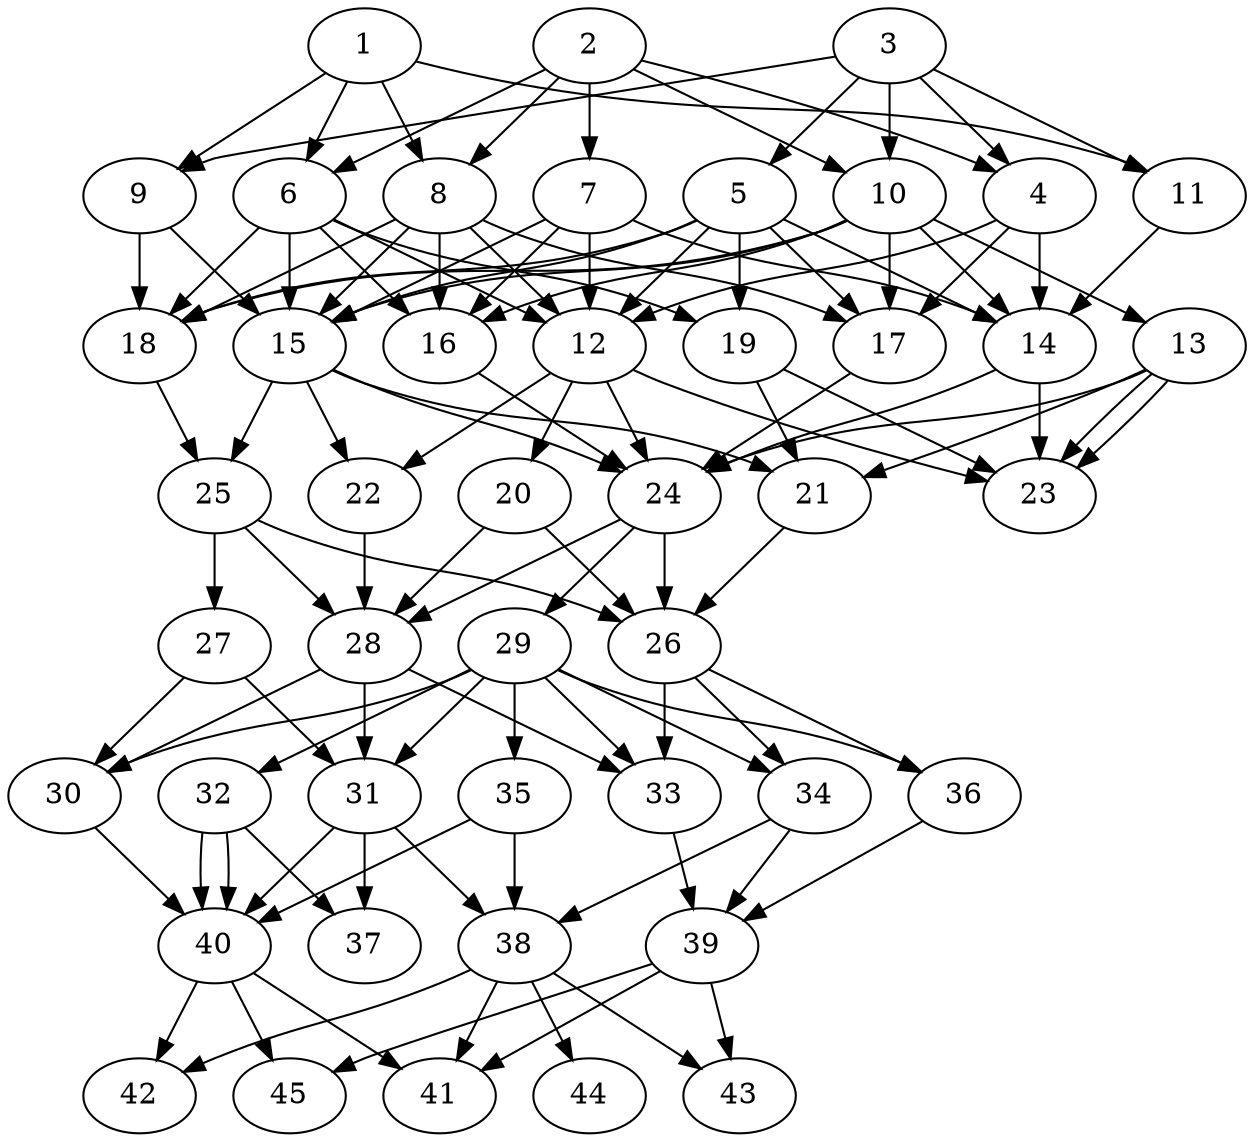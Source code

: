 // DAG automatically generated by daggen at Tue Aug  6 16:31:44 2019
// ./daggen --dot -n 45 --ccr 0.3 --fat 0.5 --regular 0.5 --density 0.7 --mindata 5242880 --maxdata 52428800 
digraph G {
  1 [size="41181867", alpha="0.11", expect_size="12354560"] 
  1 -> 6 [size ="12354560"]
  1 -> 8 [size ="12354560"]
  1 -> 9 [size ="12354560"]
  1 -> 11 [size ="12354560"]
  2 [size="66041173", alpha="0.17", expect_size="19812352"] 
  2 -> 4 [size ="19812352"]
  2 -> 6 [size ="19812352"]
  2 -> 7 [size ="19812352"]
  2 -> 8 [size ="19812352"]
  2 -> 10 [size ="19812352"]
  3 [size="105925973", alpha="0.14", expect_size="31777792"] 
  3 -> 4 [size ="31777792"]
  3 -> 5 [size ="31777792"]
  3 -> 9 [size ="31777792"]
  3 -> 10 [size ="31777792"]
  3 -> 11 [size ="31777792"]
  4 [size="46783147", alpha="0.01", expect_size="14034944"] 
  4 -> 12 [size ="14034944"]
  4 -> 14 [size ="14034944"]
  4 -> 17 [size ="14034944"]
  5 [size="28992853", alpha="0.01", expect_size="8697856"] 
  5 -> 12 [size ="8697856"]
  5 -> 14 [size ="8697856"]
  5 -> 15 [size ="8697856"]
  5 -> 17 [size ="8697856"]
  5 -> 18 [size ="8697856"]
  5 -> 19 [size ="8697856"]
  6 [size="36201813", alpha="0.11", expect_size="10860544"] 
  6 -> 12 [size ="10860544"]
  6 -> 15 [size ="10860544"]
  6 -> 16 [size ="10860544"]
  6 -> 18 [size ="10860544"]
  6 -> 19 [size ="10860544"]
  7 [size="126378667", alpha="0.05", expect_size="37913600"] 
  7 -> 12 [size ="37913600"]
  7 -> 14 [size ="37913600"]
  7 -> 15 [size ="37913600"]
  7 -> 16 [size ="37913600"]
  8 [size="28600320", alpha="0.05", expect_size="8580096"] 
  8 -> 12 [size ="8580096"]
  8 -> 15 [size ="8580096"]
  8 -> 16 [size ="8580096"]
  8 -> 17 [size ="8580096"]
  8 -> 18 [size ="8580096"]
  9 [size="162798933", alpha="0.17", expect_size="48839680"] 
  9 -> 15 [size ="48839680"]
  9 -> 18 [size ="48839680"]
  10 [size="57012907", alpha="0.03", expect_size="17103872"] 
  10 -> 13 [size ="17103872"]
  10 -> 14 [size ="17103872"]
  10 -> 15 [size ="17103872"]
  10 -> 16 [size ="17103872"]
  10 -> 17 [size ="17103872"]
  10 -> 18 [size ="17103872"]
  11 [size="132362240", alpha="0.19", expect_size="39708672"] 
  11 -> 14 [size ="39708672"]
  12 [size="59583147", alpha="0.16", expect_size="17874944"] 
  12 -> 20 [size ="17874944"]
  12 -> 22 [size ="17874944"]
  12 -> 23 [size ="17874944"]
  12 -> 24 [size ="17874944"]
  13 [size="38973440", alpha="0.14", expect_size="11692032"] 
  13 -> 21 [size ="11692032"]
  13 -> 23 [size ="11692032"]
  13 -> 23 [size ="11692032"]
  13 -> 24 [size ="11692032"]
  14 [size="146360320", alpha="0.03", expect_size="43908096"] 
  14 -> 23 [size ="43908096"]
  14 -> 24 [size ="43908096"]
  15 [size="151906987", alpha="0.10", expect_size="45572096"] 
  15 -> 21 [size ="45572096"]
  15 -> 22 [size ="45572096"]
  15 -> 24 [size ="45572096"]
  15 -> 25 [size ="45572096"]
  16 [size="161856853", alpha="0.11", expect_size="48557056"] 
  16 -> 24 [size ="48557056"]
  17 [size="93337600", alpha="0.15", expect_size="28001280"] 
  17 -> 24 [size ="28001280"]
  18 [size="132089173", alpha="0.16", expect_size="39626752"] 
  18 -> 25 [size ="39626752"]
  19 [size="173916160", alpha="0.17", expect_size="52174848"] 
  19 -> 21 [size ="52174848"]
  19 -> 23 [size ="52174848"]
  20 [size="147456000", alpha="0.14", expect_size="44236800"] 
  20 -> 26 [size ="44236800"]
  20 -> 28 [size ="44236800"]
  21 [size="168878080", alpha="0.15", expect_size="50663424"] 
  21 -> 26 [size ="50663424"]
  22 [size="158982827", alpha="0.01", expect_size="47694848"] 
  22 -> 28 [size ="47694848"]
  23 [size="127877120", alpha="0.19", expect_size="38363136"] 
  24 [size="77977600", alpha="0.00", expect_size="23393280"] 
  24 -> 26 [size ="23393280"]
  24 -> 28 [size ="23393280"]
  24 -> 29 [size ="23393280"]
  25 [size="101082453", alpha="0.03", expect_size="30324736"] 
  25 -> 26 [size ="30324736"]
  25 -> 27 [size ="30324736"]
  25 -> 28 [size ="30324736"]
  26 [size="19694933", alpha="0.08", expect_size="5908480"] 
  26 -> 33 [size ="5908480"]
  26 -> 34 [size ="5908480"]
  26 -> 36 [size ="5908480"]
  27 [size="104253440", alpha="0.08", expect_size="31276032"] 
  27 -> 30 [size ="31276032"]
  27 -> 31 [size ="31276032"]
  28 [size="68724053", alpha="0.08", expect_size="20617216"] 
  28 -> 30 [size ="20617216"]
  28 -> 31 [size ="20617216"]
  28 -> 33 [size ="20617216"]
  29 [size="40017920", alpha="0.07", expect_size="12005376"] 
  29 -> 30 [size ="12005376"]
  29 -> 31 [size ="12005376"]
  29 -> 32 [size ="12005376"]
  29 -> 33 [size ="12005376"]
  29 -> 34 [size ="12005376"]
  29 -> 35 [size ="12005376"]
  29 -> 36 [size ="12005376"]
  30 [size="17694720", alpha="0.11", expect_size="5308416"] 
  30 -> 40 [size ="5308416"]
  31 [size="131188053", alpha="0.10", expect_size="39356416"] 
  31 -> 37 [size ="39356416"]
  31 -> 38 [size ="39356416"]
  31 -> 40 [size ="39356416"]
  32 [size="89630720", alpha="0.14", expect_size="26889216"] 
  32 -> 37 [size ="26889216"]
  32 -> 40 [size ="26889216"]
  32 -> 40 [size ="26889216"]
  33 [size="98877440", alpha="0.01", expect_size="29663232"] 
  33 -> 39 [size ="29663232"]
  34 [size="90091520", alpha="0.04", expect_size="27027456"] 
  34 -> 38 [size ="27027456"]
  34 -> 39 [size ="27027456"]
  35 [size="92579840", alpha="0.04", expect_size="27773952"] 
  35 -> 38 [size ="27773952"]
  35 -> 40 [size ="27773952"]
  36 [size="117862400", alpha="0.03", expect_size="35358720"] 
  36 -> 39 [size ="35358720"]
  37 [size="27381760", alpha="0.11", expect_size="8214528"] 
  38 [size="87326720", alpha="0.14", expect_size="26198016"] 
  38 -> 41 [size ="26198016"]
  38 -> 42 [size ="26198016"]
  38 -> 43 [size ="26198016"]
  38 -> 44 [size ="26198016"]
  39 [size="151534933", alpha="0.16", expect_size="45460480"] 
  39 -> 41 [size ="45460480"]
  39 -> 43 [size ="45460480"]
  39 -> 45 [size ="45460480"]
  40 [size="50766507", alpha="0.16", expect_size="15229952"] 
  40 -> 41 [size ="15229952"]
  40 -> 42 [size ="15229952"]
  40 -> 45 [size ="15229952"]
  41 [size="139124053", alpha="0.14", expect_size="41737216"] 
  42 [size="59641173", alpha="0.11", expect_size="17892352"] 
  43 [size="168997547", alpha="0.01", expect_size="50699264"] 
  44 [size="174120960", alpha="0.19", expect_size="52236288"] 
  45 [size="46609067", alpha="0.08", expect_size="13982720"] 
}

